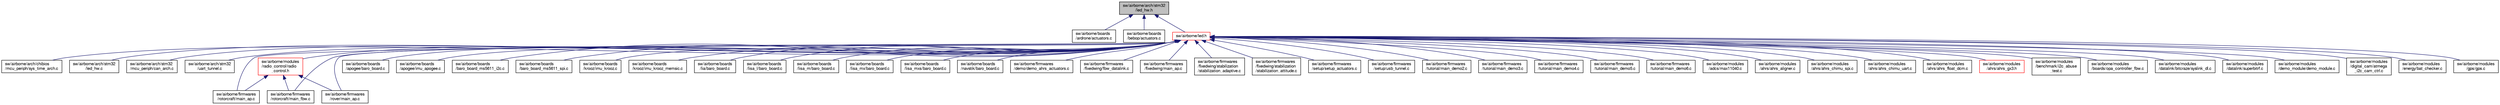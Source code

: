 digraph "sw/airborne/arch/stm32/led_hw.h"
{
  edge [fontname="FreeSans",fontsize="10",labelfontname="FreeSans",labelfontsize="10"];
  node [fontname="FreeSans",fontsize="10",shape=record];
  Node1 [label="sw/airborne/arch/stm32\l/led_hw.h",height=0.2,width=0.4,color="black", fillcolor="grey75", style="filled", fontcolor="black"];
  Node1 -> Node2 [dir="back",color="midnightblue",fontsize="10",style="solid",fontname="FreeSans"];
  Node2 [label="sw/airborne/boards\l/ardrone/actuators.c",height=0.2,width=0.4,color="black", fillcolor="white", style="filled",URL="$boards_2ardrone_2actuators_8c.html",tooltip="Actuator driver for ardrone2 version. "];
  Node1 -> Node3 [dir="back",color="midnightblue",fontsize="10",style="solid",fontname="FreeSans"];
  Node3 [label="sw/airborne/boards\l/bebop/actuators.c",height=0.2,width=0.4,color="black", fillcolor="white", style="filled",URL="$boards_2bebop_2actuators_8c.html",tooltip="Actuator driver for the bebop and bebop 2. "];
  Node1 -> Node4 [dir="back",color="midnightblue",fontsize="10",style="solid",fontname="FreeSans"];
  Node4 [label="sw/airborne/led.h",height=0.2,width=0.4,color="red", fillcolor="white", style="filled",URL="$led_8h.html",tooltip="arch independent LED (Light Emitting Diodes) API "];
  Node4 -> Node5 [dir="back",color="midnightblue",fontsize="10",style="solid",fontname="FreeSans"];
  Node5 [label="sw/airborne/arch/chibios\l/mcu_periph/sys_time_arch.c",height=0.2,width=0.4,color="black", fillcolor="white", style="filled",URL="$chibios_2mcu__periph_2sys__time__arch_8c.html",tooltip="Implementation of system time functions for ChibiOS arch. "];
  Node4 -> Node6 [dir="back",color="midnightblue",fontsize="10",style="solid",fontname="FreeSans"];
  Node6 [label="sw/airborne/arch/stm32\l/led_hw.c",height=0.2,width=0.4,color="black", fillcolor="white", style="filled",URL="$stm32_2led__hw_8c.html"];
  Node4 -> Node7 [dir="back",color="midnightblue",fontsize="10",style="solid",fontname="FreeSans"];
  Node7 [label="sw/airborne/arch/stm32\l/mcu_periph/can_arch.c",height=0.2,width=0.4,color="black", fillcolor="white", style="filled",URL="$can__arch_8c.html",tooltip="Handling of CAN hardware for STM32. "];
  Node4 -> Node8 [dir="back",color="midnightblue",fontsize="10",style="solid",fontname="FreeSans"];
  Node8 [label="sw/airborne/arch/stm32\l/uart_tunnel.c",height=0.2,width=0.4,color="black", fillcolor="white", style="filled",URL="$uart__tunnel_8c.html"];
  Node4 -> Node9 [dir="back",color="midnightblue",fontsize="10",style="solid",fontname="FreeSans"];
  Node9 [label="sw/airborne/modules\l/radio_control/radio\l_control.h",height=0.2,width=0.4,color="red", fillcolor="white", style="filled",URL="$radio__control_8h.html"];
  Node9 -> Node10 [dir="back",color="midnightblue",fontsize="10",style="solid",fontname="FreeSans"];
  Node10 [label="sw/airborne/firmwares\l/rotorcraft/main_ap.c",height=0.2,width=0.4,color="black", fillcolor="white", style="filled",URL="$rotorcraft_2main__ap_8c.html",tooltip="Rotorcraft main loop. "];
  Node9 -> Node11 [dir="back",color="midnightblue",fontsize="10",style="solid",fontname="FreeSans"];
  Node11 [label="sw/airborne/firmwares\l/rotorcraft/main_fbw.c",height=0.2,width=0.4,color="black", fillcolor="white", style="filled",URL="$rotorcraft_2main__fbw_8c.html",tooltip="Rotorcraft FBW main loop. "];
  Node9 -> Node12 [dir="back",color="midnightblue",fontsize="10",style="solid",fontname="FreeSans"];
  Node12 [label="sw/airborne/firmwares\l/rover/main_ap.c",height=0.2,width=0.4,color="black", fillcolor="white", style="filled",URL="$rover_2main__ap_8c.html",tooltip="Rover main loop. "];
  Node4 -> Node13 [dir="back",color="midnightblue",fontsize="10",style="solid",fontname="FreeSans"];
  Node13 [label="sw/airborne/boards\l/apogee/baro_board.c",height=0.2,width=0.4,color="black", fillcolor="white", style="filled",URL="$apogee_2baro__board_8c.html",tooltip="integrated barometer for Apogee boards (mpl3115) "];
  Node4 -> Node14 [dir="back",color="midnightblue",fontsize="10",style="solid",fontname="FreeSans"];
  Node14 [label="sw/airborne/boards\l/apogee/imu_apogee.c",height=0.2,width=0.4,color="black", fillcolor="white", style="filled",URL="$imu__apogee_8c.html",tooltip="Driver for the IMU on the Apogee board. "];
  Node4 -> Node15 [dir="back",color="midnightblue",fontsize="10",style="solid",fontname="FreeSans"];
  Node15 [label="sw/airborne/boards\l/baro_board_ms5611_i2c.c",height=0.2,width=0.4,color="black", fillcolor="white", style="filled",URL="$baro__board__ms5611__i2c_8c.html",tooltip="Driver for onboard MS5611 baro via I2C. "];
  Node4 -> Node16 [dir="back",color="midnightblue",fontsize="10",style="solid",fontname="FreeSans"];
  Node16 [label="sw/airborne/boards\l/baro_board_ms5611_spi.c",height=0.2,width=0.4,color="black", fillcolor="white", style="filled",URL="$baro__board__ms5611__spi_8c.html",tooltip="Driver for onboard MS5611 baro via SPI. "];
  Node4 -> Node17 [dir="back",color="midnightblue",fontsize="10",style="solid",fontname="FreeSans"];
  Node17 [label="sw/airborne/boards\l/krooz/imu_krooz.c",height=0.2,width=0.4,color="black", fillcolor="white", style="filled",URL="$imu__krooz_8c.html",tooltip="Driver for the IMU on the KroozSD board. "];
  Node4 -> Node18 [dir="back",color="midnightblue",fontsize="10",style="solid",fontname="FreeSans"];
  Node18 [label="sw/airborne/boards\l/krooz/imu_krooz_memsic.c",height=0.2,width=0.4,color="black", fillcolor="white", style="filled",URL="$imu__krooz__memsic_8c.html",tooltip="Driver for the IMU on the KroozSD Big Rotorcraft Edition board. "];
  Node4 -> Node19 [dir="back",color="midnightblue",fontsize="10",style="solid",fontname="FreeSans"];
  Node19 [label="sw/airborne/boards\l/lia/baro_board.c",height=0.2,width=0.4,color="black", fillcolor="white", style="filled",URL="$lia_2baro__board_8c.html"];
  Node4 -> Node20 [dir="back",color="midnightblue",fontsize="10",style="solid",fontname="FreeSans"];
  Node20 [label="sw/airborne/boards\l/lisa_l/baro_board.c",height=0.2,width=0.4,color="black", fillcolor="white", style="filled",URL="$lisa__l_2baro__board_8c.html"];
  Node4 -> Node21 [dir="back",color="midnightblue",fontsize="10",style="solid",fontname="FreeSans"];
  Node21 [label="sw/airborne/boards\l/lisa_m/baro_board.c",height=0.2,width=0.4,color="black", fillcolor="white", style="filled",URL="$lisa__m_2baro__board_8c.html",tooltip="Baro board interface for Bosch BMP085 on LisaM I2C2 with EOC check. "];
  Node4 -> Node22 [dir="back",color="midnightblue",fontsize="10",style="solid",fontname="FreeSans"];
  Node22 [label="sw/airborne/boards\l/lisa_mx/baro_board.c",height=0.2,width=0.4,color="black", fillcolor="white", style="filled",URL="$lisa__mx_2baro__board_8c.html"];
  Node4 -> Node23 [dir="back",color="midnightblue",fontsize="10",style="solid",fontname="FreeSans"];
  Node23 [label="sw/airborne/boards\l/lisa_mxs/baro_board.c",height=0.2,width=0.4,color="black", fillcolor="white", style="filled",URL="$lisa__mxs_2baro__board_8c.html"];
  Node4 -> Node24 [dir="back",color="midnightblue",fontsize="10",style="solid",fontname="FreeSans"];
  Node24 [label="sw/airborne/boards\l/navstik/baro_board.c",height=0.2,width=0.4,color="black", fillcolor="white", style="filled",URL="$navstik_2baro__board_8c.html",tooltip="Baro board interface for Bosch BMP185 on Navstik I2C3 without EOC check. "];
  Node4 -> Node25 [dir="back",color="midnightblue",fontsize="10",style="solid",fontname="FreeSans"];
  Node25 [label="sw/airborne/firmwares\l/demo/demo_ahrs_actuators.c",height=0.2,width=0.4,color="black", fillcolor="white", style="filled",URL="$demo__ahrs__actuators_8c.html",tooltip="Demo prog with ahrs and simple roll/pitch commands to actuators. "];
  Node4 -> Node26 [dir="back",color="midnightblue",fontsize="10",style="solid",fontname="FreeSans"];
  Node26 [label="sw/airborne/firmwares\l/fixedwing/fbw_datalink.c",height=0.2,width=0.4,color="black", fillcolor="white", style="filled",URL="$fbw__datalink_8c.html",tooltip="Datalink through FBW (FlyByWire) process/mcu. "];
  Node4 -> Node27 [dir="back",color="midnightblue",fontsize="10",style="solid",fontname="FreeSans"];
  Node27 [label="sw/airborne/firmwares\l/fixedwing/main_ap.c",height=0.2,width=0.4,color="black", fillcolor="white", style="filled",URL="$fixedwing_2main__ap_8c.html",tooltip="AP ( AutoPilot ) tasks. "];
  Node4 -> Node28 [dir="back",color="midnightblue",fontsize="10",style="solid",fontname="FreeSans"];
  Node28 [label="sw/airborne/firmwares\l/fixedwing/stabilization\l/stabilization_adaptive.c",height=0.2,width=0.4,color="black", fillcolor="white", style="filled",URL="$stabilization__adaptive_8c.html",tooltip="Fixed wing adaptive control. "];
  Node4 -> Node29 [dir="back",color="midnightblue",fontsize="10",style="solid",fontname="FreeSans"];
  Node29 [label="sw/airborne/firmwares\l/fixedwing/stabilization\l/stabilization_attitude.c",height=0.2,width=0.4,color="black", fillcolor="white", style="filled",URL="$stabilization__attitude_8c.html",tooltip="Fixed wing horizontal control. "];
  Node4 -> Node10 [dir="back",color="midnightblue",fontsize="10",style="solid",fontname="FreeSans"];
  Node4 -> Node11 [dir="back",color="midnightblue",fontsize="10",style="solid",fontname="FreeSans"];
  Node4 -> Node12 [dir="back",color="midnightblue",fontsize="10",style="solid",fontname="FreeSans"];
  Node4 -> Node30 [dir="back",color="midnightblue",fontsize="10",style="solid",fontname="FreeSans"];
  Node30 [label="sw/airborne/firmwares\l/setup/setup_actuators.c",height=0.2,width=0.4,color="black", fillcolor="white", style="filled",URL="$setup__actuators_8c.html"];
  Node4 -> Node31 [dir="back",color="midnightblue",fontsize="10",style="solid",fontname="FreeSans"];
  Node31 [label="sw/airborne/firmwares\l/setup/usb_tunnel.c",height=0.2,width=0.4,color="black", fillcolor="white", style="filled",URL="$usb__tunnel_8c.html",tooltip="USB tunnel application. "];
  Node4 -> Node32 [dir="back",color="midnightblue",fontsize="10",style="solid",fontname="FreeSans"];
  Node32 [label="sw/airborne/firmwares\l/tutorial/main_demo2.c",height=0.2,width=0.4,color="black", fillcolor="white", style="filled",URL="$main__demo2_8c.html"];
  Node4 -> Node33 [dir="back",color="midnightblue",fontsize="10",style="solid",fontname="FreeSans"];
  Node33 [label="sw/airborne/firmwares\l/tutorial/main_demo3.c",height=0.2,width=0.4,color="black", fillcolor="white", style="filled",URL="$main__demo3_8c.html"];
  Node4 -> Node34 [dir="back",color="midnightblue",fontsize="10",style="solid",fontname="FreeSans"];
  Node34 [label="sw/airborne/firmwares\l/tutorial/main_demo4.c",height=0.2,width=0.4,color="black", fillcolor="white", style="filled",URL="$main__demo4_8c.html"];
  Node4 -> Node35 [dir="back",color="midnightblue",fontsize="10",style="solid",fontname="FreeSans"];
  Node35 [label="sw/airborne/firmwares\l/tutorial/main_demo5.c",height=0.2,width=0.4,color="black", fillcolor="white", style="filled",URL="$main__demo5_8c.html"];
  Node4 -> Node36 [dir="back",color="midnightblue",fontsize="10",style="solid",fontname="FreeSans"];
  Node36 [label="sw/airborne/firmwares\l/tutorial/main_demo6.c",height=0.2,width=0.4,color="black", fillcolor="white", style="filled",URL="$main__demo6_8c.html"];
  Node4 -> Node37 [dir="back",color="midnightblue",fontsize="10",style="solid",fontname="FreeSans"];
  Node37 [label="sw/airborne/modules\l/adcs/max11040.c",height=0.2,width=0.4,color="black", fillcolor="white", style="filled",URL="$max11040_8c.html",tooltip="Maxim MAX11040 ADC interface. "];
  Node4 -> Node38 [dir="back",color="midnightblue",fontsize="10",style="solid",fontname="FreeSans"];
  Node38 [label="sw/airborne/modules\l/ahrs/ahrs_aligner.c",height=0.2,width=0.4,color="black", fillcolor="white", style="filled",URL="$ahrs__aligner_8c.html",tooltip="Low-pass IMU measurements at startup to align the AHRS. "];
  Node4 -> Node39 [dir="back",color="midnightblue",fontsize="10",style="solid",fontname="FreeSans"];
  Node39 [label="sw/airborne/modules\l/ahrs/ahrs_chimu_spi.c",height=0.2,width=0.4,color="black", fillcolor="white", style="filled",URL="$ahrs__chimu__spi_8c.html"];
  Node4 -> Node40 [dir="back",color="midnightblue",fontsize="10",style="solid",fontname="FreeSans"];
  Node40 [label="sw/airborne/modules\l/ahrs/ahrs_chimu_uart.c",height=0.2,width=0.4,color="black", fillcolor="white", style="filled",URL="$ahrs__chimu__uart_8c.html"];
  Node4 -> Node41 [dir="back",color="midnightblue",fontsize="10",style="solid",fontname="FreeSans"];
  Node41 [label="sw/airborne/modules\l/ahrs/ahrs_float_dcm.c",height=0.2,width=0.4,color="black", fillcolor="white", style="filled",URL="$ahrs__float__dcm_8c.html",tooltip="Attitude estimation for fixedwings based on the DCM. "];
  Node4 -> Node42 [dir="back",color="midnightblue",fontsize="10",style="solid",fontname="FreeSans"];
  Node42 [label="sw/airborne/modules\l/ahrs/ahrs_gx3.h",height=0.2,width=0.4,color="red", fillcolor="white", style="filled",URL="$ahrs__gx3_8h.html",tooltip="Driver for Microstrain GX3 IMU/AHRS subsystem. "];
  Node4 -> Node43 [dir="back",color="midnightblue",fontsize="10",style="solid",fontname="FreeSans"];
  Node43 [label="sw/airborne/modules\l/benchmark/i2c_abuse\l_test.c",height=0.2,width=0.4,color="black", fillcolor="white", style="filled",URL="$i2c__abuse__test_8c.html",tooltip="Total I2C Abuse: "];
  Node4 -> Node44 [dir="back",color="midnightblue",fontsize="10",style="solid",fontname="FreeSans"];
  Node44 [label="sw/airborne/modules\l/boards/opa_controller_fbw.c",height=0.2,width=0.4,color="black", fillcolor="white", style="filled",URL="$opa__controller__fbw_8c.html"];
  Node4 -> Node45 [dir="back",color="midnightblue",fontsize="10",style="solid",fontname="FreeSans"];
  Node45 [label="sw/airborne/modules\l/datalink/bitcraze/syslink_dl.c",height=0.2,width=0.4,color="black", fillcolor="white", style="filled",URL="$syslink__dl_8c.html",tooltip="Syslink protocol handling and functionalities. "];
  Node4 -> Node46 [dir="back",color="midnightblue",fontsize="10",style="solid",fontname="FreeSans"];
  Node46 [label="sw/airborne/modules\l/datalink/superbitrf.c",height=0.2,width=0.4,color="black", fillcolor="white", style="filled",URL="$modules_2datalink_2superbitrf_8c.html"];
  Node4 -> Node47 [dir="back",color="midnightblue",fontsize="10",style="solid",fontname="FreeSans"];
  Node47 [label="sw/airborne/modules\l/demo_module/demo_module.c",height=0.2,width=0.4,color="black", fillcolor="white", style="filled",URL="$demo__module_8c.html"];
  Node4 -> Node48 [dir="back",color="midnightblue",fontsize="10",style="solid",fontname="FreeSans"];
  Node48 [label="sw/airborne/modules\l/digital_cam/atmega\l_i2c_cam_ctrl.c",height=0.2,width=0.4,color="black", fillcolor="white", style="filled",URL="$atmega__i2c__cam__ctrl_8c.html",tooltip="Interface with digital camera though AVR AtMega chip. "];
  Node4 -> Node49 [dir="back",color="midnightblue",fontsize="10",style="solid",fontname="FreeSans"];
  Node49 [label="sw/airborne/modules\l/energy/bat_checker.c",height=0.2,width=0.4,color="black", fillcolor="white", style="filled",URL="$bat__checker_8c.html",tooltip="Activate a buzzer/LED periodically or periodically to warn of low/critical battery level..."];
  Node4 -> Node50 [dir="back",color="midnightblue",fontsize="10",style="solid",fontname="FreeSans"];
  Node50 [label="sw/airborne/modules\l/gps/gps.c",height=0.2,width=0.4,color="black", fillcolor="white", style="filled",URL="$gps_8c.html",tooltip="Device independent GPS code. "];
}
